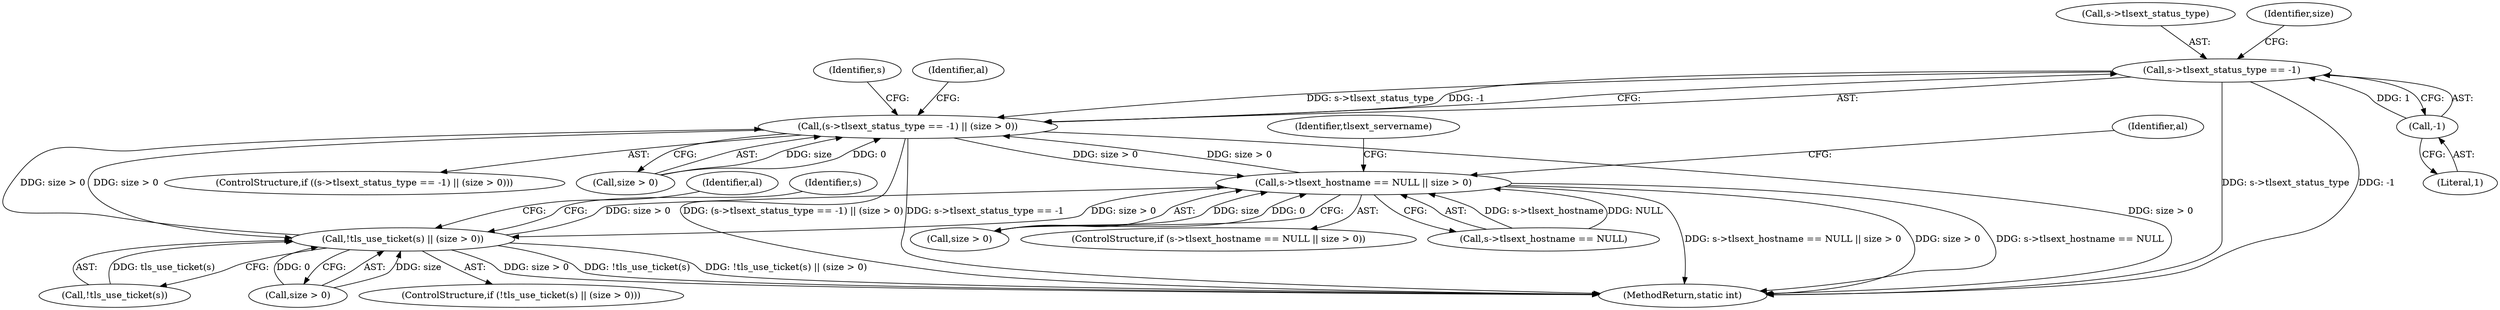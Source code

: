 digraph "0_openssl_fb0bc2b273bcc2d5401dd883fe869af4fc74bb21@pointer" {
"1000524" [label="(Call,s->tlsext_status_type == -1)"];
"1000528" [label="(Call,-1)"];
"1000523" [label="(Call,(s->tlsext_status_type == -1) || (size > 0))"];
"1000248" [label="(Call,s->tlsext_hostname == NULL || size > 0)"];
"1000393" [label="(Call,!tls_use_ticket(s) || (size > 0))"];
"1001038" [label="(MethodReturn,static int)"];
"1000394" [label="(Call,!tls_use_ticket(s))"];
"1000393" [label="(Call,!tls_use_ticket(s) || (size > 0))"];
"1000522" [label="(ControlStructure,if ((s->tlsext_status_type == -1) || (size > 0)))"];
"1000542" [label="(Identifier,s)"];
"1000525" [label="(Call,s->tlsext_status_type)"];
"1000536" [label="(Identifier,al)"];
"1000265" [label="(Identifier,tlsext_servername)"];
"1000248" [label="(Call,s->tlsext_hostname == NULL || size > 0)"];
"1000529" [label="(Literal,1)"];
"1000528" [label="(Call,-1)"];
"1000260" [label="(Identifier,al)"];
"1000524" [label="(Call,s->tlsext_status_type == -1)"];
"1000397" [label="(Call,size > 0)"];
"1000531" [label="(Identifier,size)"];
"1000403" [label="(Identifier,al)"];
"1000249" [label="(Call,s->tlsext_hostname == NULL)"];
"1000392" [label="(ControlStructure,if (!tls_use_ticket(s) || (size > 0)))"];
"1000530" [label="(Call,size > 0)"];
"1000523" [label="(Call,(s->tlsext_status_type == -1) || (size > 0))"];
"1000254" [label="(Call,size > 0)"];
"1000409" [label="(Identifier,s)"];
"1000247" [label="(ControlStructure,if (s->tlsext_hostname == NULL || size > 0))"];
"1000524" -> "1000523"  [label="AST: "];
"1000524" -> "1000528"  [label="CFG: "];
"1000525" -> "1000524"  [label="AST: "];
"1000528" -> "1000524"  [label="AST: "];
"1000531" -> "1000524"  [label="CFG: "];
"1000523" -> "1000524"  [label="CFG: "];
"1000524" -> "1001038"  [label="DDG: s->tlsext_status_type"];
"1000524" -> "1001038"  [label="DDG: -1"];
"1000524" -> "1000523"  [label="DDG: s->tlsext_status_type"];
"1000524" -> "1000523"  [label="DDG: -1"];
"1000528" -> "1000524"  [label="DDG: 1"];
"1000528" -> "1000529"  [label="CFG: "];
"1000529" -> "1000528"  [label="AST: "];
"1000523" -> "1000522"  [label="AST: "];
"1000523" -> "1000530"  [label="CFG: "];
"1000530" -> "1000523"  [label="AST: "];
"1000536" -> "1000523"  [label="CFG: "];
"1000542" -> "1000523"  [label="CFG: "];
"1000523" -> "1001038"  [label="DDG: s->tlsext_status_type == -1"];
"1000523" -> "1001038"  [label="DDG: size > 0"];
"1000523" -> "1001038"  [label="DDG: (s->tlsext_status_type == -1) || (size > 0)"];
"1000523" -> "1000248"  [label="DDG: size > 0"];
"1000523" -> "1000393"  [label="DDG: size > 0"];
"1000530" -> "1000523"  [label="DDG: size"];
"1000530" -> "1000523"  [label="DDG: 0"];
"1000393" -> "1000523"  [label="DDG: size > 0"];
"1000248" -> "1000523"  [label="DDG: size > 0"];
"1000248" -> "1000247"  [label="AST: "];
"1000248" -> "1000249"  [label="CFG: "];
"1000248" -> "1000254"  [label="CFG: "];
"1000249" -> "1000248"  [label="AST: "];
"1000254" -> "1000248"  [label="AST: "];
"1000260" -> "1000248"  [label="CFG: "];
"1000265" -> "1000248"  [label="CFG: "];
"1000248" -> "1001038"  [label="DDG: s->tlsext_hostname == NULL || size > 0"];
"1000248" -> "1001038"  [label="DDG: size > 0"];
"1000248" -> "1001038"  [label="DDG: s->tlsext_hostname == NULL"];
"1000249" -> "1000248"  [label="DDG: s->tlsext_hostname"];
"1000249" -> "1000248"  [label="DDG: NULL"];
"1000393" -> "1000248"  [label="DDG: size > 0"];
"1000254" -> "1000248"  [label="DDG: size"];
"1000254" -> "1000248"  [label="DDG: 0"];
"1000248" -> "1000393"  [label="DDG: size > 0"];
"1000393" -> "1000392"  [label="AST: "];
"1000393" -> "1000394"  [label="CFG: "];
"1000393" -> "1000397"  [label="CFG: "];
"1000394" -> "1000393"  [label="AST: "];
"1000397" -> "1000393"  [label="AST: "];
"1000403" -> "1000393"  [label="CFG: "];
"1000409" -> "1000393"  [label="CFG: "];
"1000393" -> "1001038"  [label="DDG: size > 0"];
"1000393" -> "1001038"  [label="DDG: !tls_use_ticket(s)"];
"1000393" -> "1001038"  [label="DDG: !tls_use_ticket(s) || (size > 0)"];
"1000394" -> "1000393"  [label="DDG: tls_use_ticket(s)"];
"1000397" -> "1000393"  [label="DDG: size"];
"1000397" -> "1000393"  [label="DDG: 0"];
}
